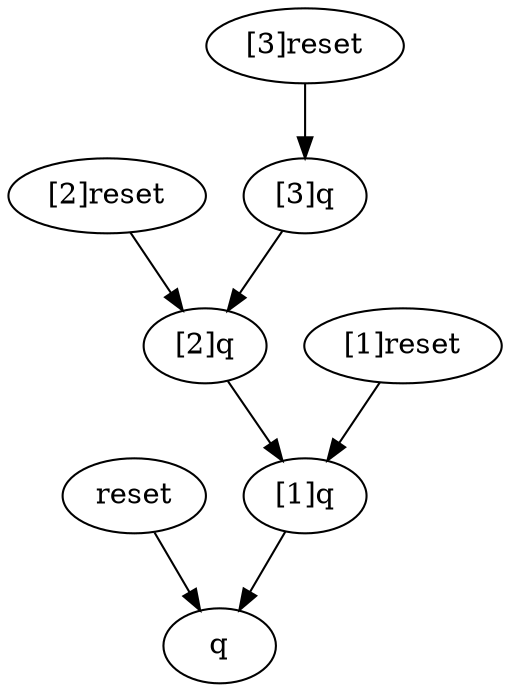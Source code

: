 strict digraph "" {
	reset	[complexity=8,
		importance=3.25,
		rank=0.40625];
	q	[complexity=6,
		importance=0.75,
		rank=0.125];
	reset -> q;
	"[2]reset"	[complexity=20,
		importance=129.25,
		rank=6.4625];
	"[2]q"	[complexity=18,
		importance=32.25,
		rank=1.79166666667];
	"[2]reset" -> "[2]q";
	"[1]q"	[complexity=12,
		importance=5.25,
		rank=0.4375];
	"[1]q" -> q;
	"[3]q"	[complexity=24,
		importance=194.25,
		rank=8.09375];
	"[3]q" -> "[2]q";
	"[2]q" -> "[1]q";
	"[1]reset"	[complexity=14,
		importance=21.25,
		rank=1.51785714286];
	"[1]reset" -> "[1]q";
	"[3]reset"	[complexity=26,
		importance=777.25,
		rank=29.8942307692];
	"[3]reset" -> "[3]q";
}
